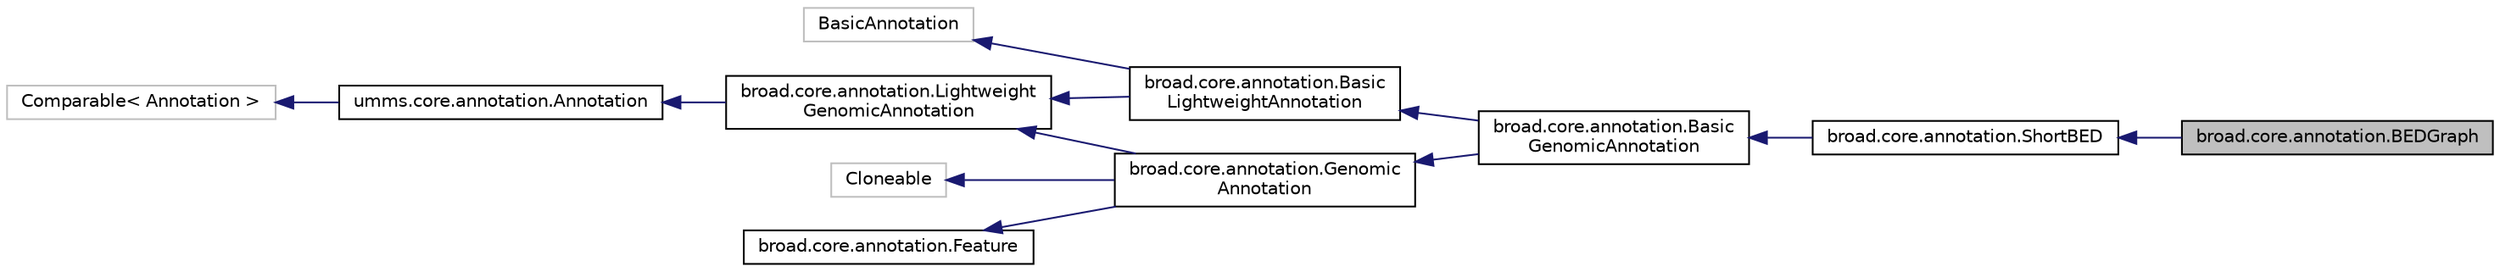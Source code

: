 digraph "broad.core.annotation.BEDGraph"
{
  edge [fontname="Helvetica",fontsize="10",labelfontname="Helvetica",labelfontsize="10"];
  node [fontname="Helvetica",fontsize="10",shape=record];
  rankdir="LR";
  Node1 [label="broad.core.annotation.BEDGraph",height=0.2,width=0.4,color="black", fillcolor="grey75", style="filled" fontcolor="black"];
  Node2 -> Node1 [dir="back",color="midnightblue",fontsize="10",style="solid"];
  Node2 [label="broad.core.annotation.ShortBED",height=0.2,width=0.4,color="black", fillcolor="white", style="filled",URL="$classbroad_1_1core_1_1annotation_1_1_short_b_e_d.html"];
  Node3 -> Node2 [dir="back",color="midnightblue",fontsize="10",style="solid"];
  Node3 [label="broad.core.annotation.Basic\lGenomicAnnotation",height=0.2,width=0.4,color="black", fillcolor="white", style="filled",URL="$classbroad_1_1core_1_1annotation_1_1_basic_genomic_annotation.html"];
  Node4 -> Node3 [dir="back",color="midnightblue",fontsize="10",style="solid"];
  Node4 [label="broad.core.annotation.Basic\lLightweightAnnotation",height=0.2,width=0.4,color="black", fillcolor="white", style="filled",URL="$classbroad_1_1core_1_1annotation_1_1_basic_lightweight_annotation.html"];
  Node5 -> Node4 [dir="back",color="midnightblue",fontsize="10",style="solid"];
  Node5 [label="BasicAnnotation",height=0.2,width=0.4,color="grey75", fillcolor="white", style="filled"];
  Node6 -> Node4 [dir="back",color="midnightblue",fontsize="10",style="solid"];
  Node6 [label="broad.core.annotation.Lightweight\lGenomicAnnotation",height=0.2,width=0.4,color="black", fillcolor="white", style="filled",URL="$interfacebroad_1_1core_1_1annotation_1_1_lightweight_genomic_annotation.html"];
  Node7 -> Node6 [dir="back",color="midnightblue",fontsize="10",style="solid"];
  Node7 [label="umms.core.annotation.Annotation",height=0.2,width=0.4,color="black", fillcolor="white", style="filled",URL="$interfaceumms_1_1core_1_1annotation_1_1_annotation.html"];
  Node8 -> Node7 [dir="back",color="midnightblue",fontsize="10",style="solid"];
  Node8 [label="Comparable\< Annotation \>",height=0.2,width=0.4,color="grey75", fillcolor="white", style="filled"];
  Node9 -> Node3 [dir="back",color="midnightblue",fontsize="10",style="solid"];
  Node9 [label="broad.core.annotation.Genomic\lAnnotation",height=0.2,width=0.4,color="black", fillcolor="white", style="filled",URL="$interfacebroad_1_1core_1_1annotation_1_1_genomic_annotation.html"];
  Node10 -> Node9 [dir="back",color="midnightblue",fontsize="10",style="solid"];
  Node10 [label="Cloneable",height=0.2,width=0.4,color="grey75", fillcolor="white", style="filled"];
  Node11 -> Node9 [dir="back",color="midnightblue",fontsize="10",style="solid"];
  Node11 [label="broad.core.annotation.Feature",height=0.2,width=0.4,color="black", fillcolor="white", style="filled",URL="$interfacebroad_1_1core_1_1annotation_1_1_feature.html"];
  Node6 -> Node9 [dir="back",color="midnightblue",fontsize="10",style="solid"];
}
